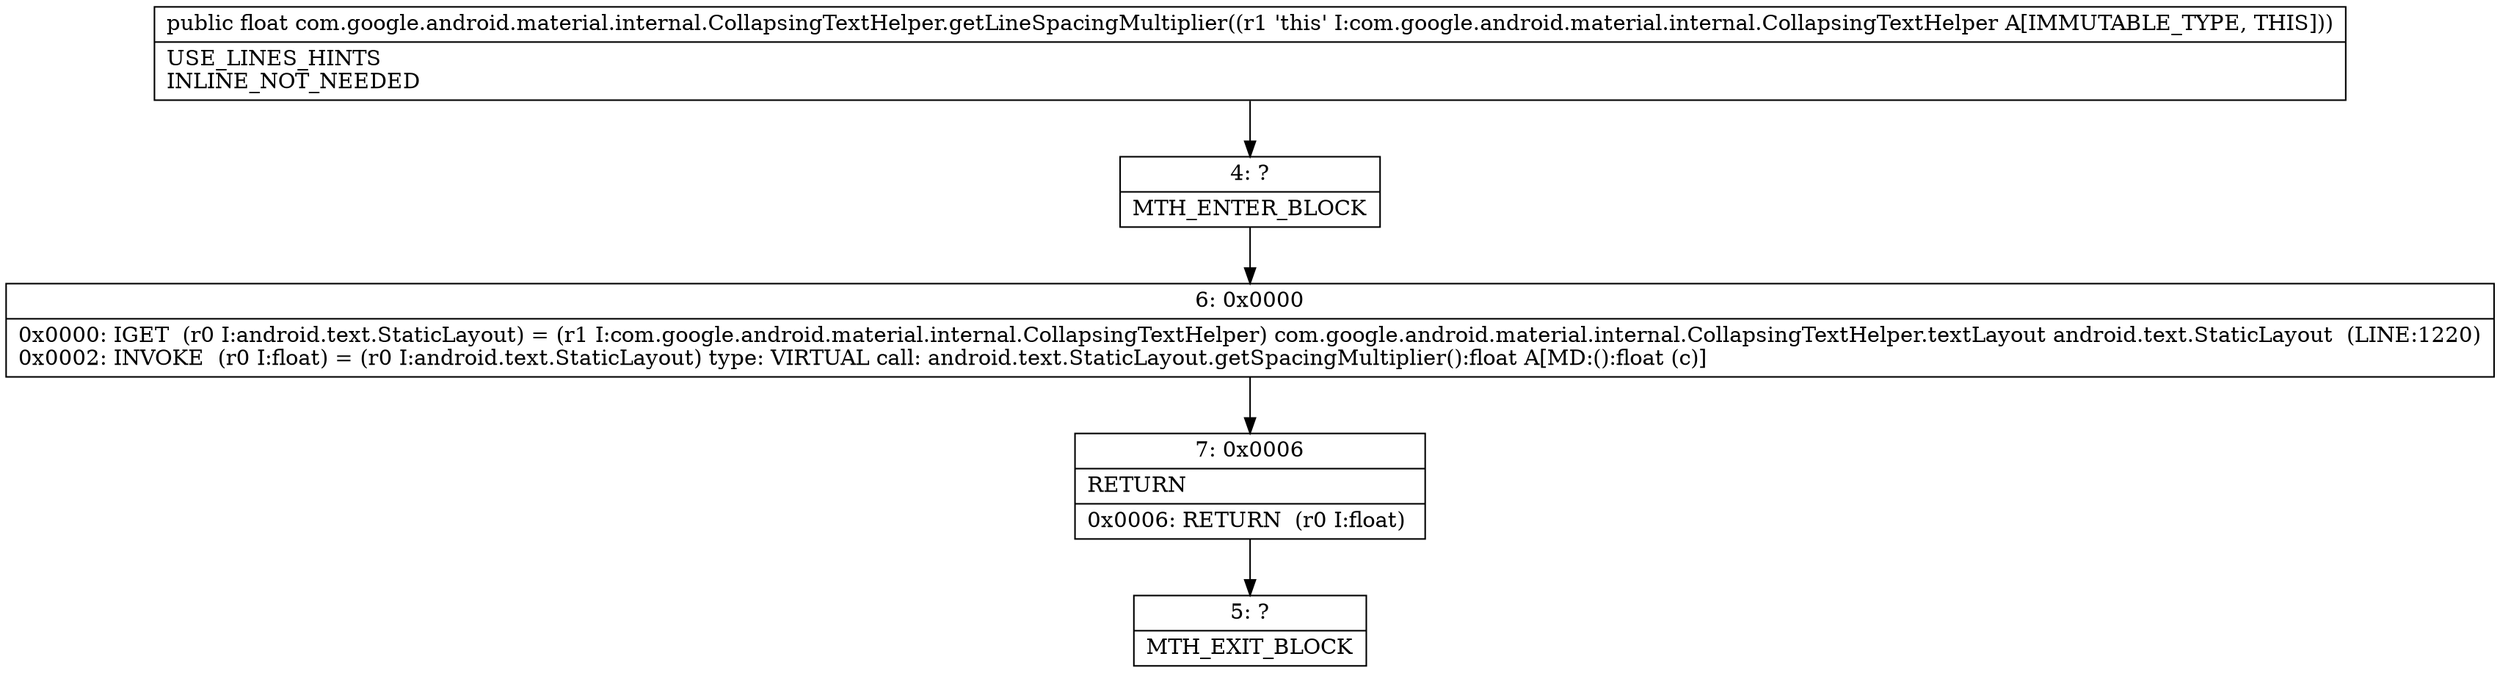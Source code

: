 digraph "CFG forcom.google.android.material.internal.CollapsingTextHelper.getLineSpacingMultiplier()F" {
Node_4 [shape=record,label="{4\:\ ?|MTH_ENTER_BLOCK\l}"];
Node_6 [shape=record,label="{6\:\ 0x0000|0x0000: IGET  (r0 I:android.text.StaticLayout) = (r1 I:com.google.android.material.internal.CollapsingTextHelper) com.google.android.material.internal.CollapsingTextHelper.textLayout android.text.StaticLayout  (LINE:1220)\l0x0002: INVOKE  (r0 I:float) = (r0 I:android.text.StaticLayout) type: VIRTUAL call: android.text.StaticLayout.getSpacingMultiplier():float A[MD:():float (c)]\l}"];
Node_7 [shape=record,label="{7\:\ 0x0006|RETURN\l|0x0006: RETURN  (r0 I:float) \l}"];
Node_5 [shape=record,label="{5\:\ ?|MTH_EXIT_BLOCK\l}"];
MethodNode[shape=record,label="{public float com.google.android.material.internal.CollapsingTextHelper.getLineSpacingMultiplier((r1 'this' I:com.google.android.material.internal.CollapsingTextHelper A[IMMUTABLE_TYPE, THIS]))  | USE_LINES_HINTS\lINLINE_NOT_NEEDED\l}"];
MethodNode -> Node_4;Node_4 -> Node_6;
Node_6 -> Node_7;
Node_7 -> Node_5;
}

